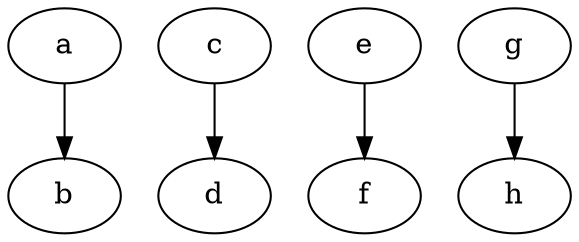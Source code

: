 digraph {
    a -> b[class="red,green"]
    c -> d

  subgraph {
      e -> f[class="blue,green"]
      g -> h
  }
}
